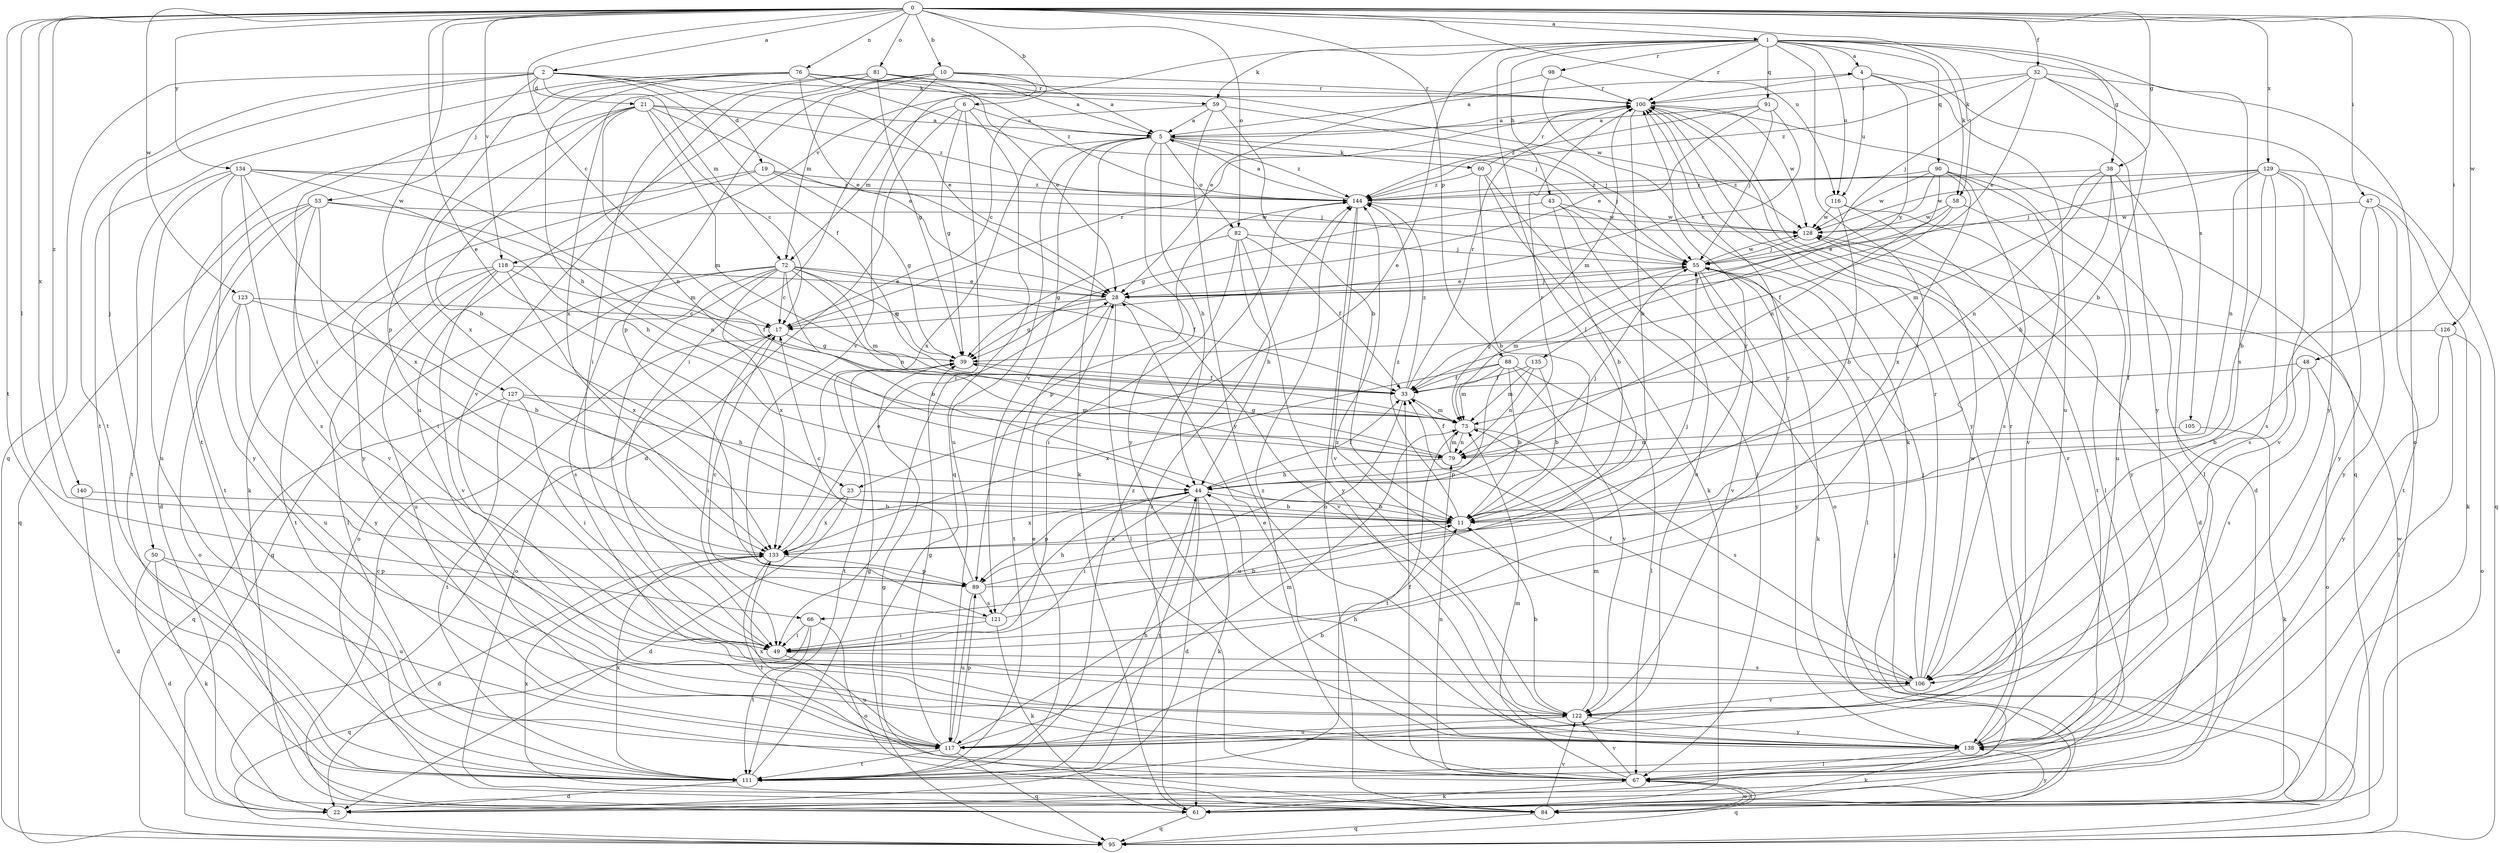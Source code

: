 strict digraph  {
0;
1;
2;
4;
5;
6;
10;
11;
17;
19;
21;
22;
23;
28;
32;
33;
38;
39;
43;
44;
47;
48;
49;
50;
53;
55;
58;
59;
60;
61;
66;
67;
72;
73;
76;
79;
81;
82;
84;
88;
89;
90;
91;
95;
98;
100;
105;
106;
111;
116;
117;
118;
121;
122;
123;
126;
127;
128;
129;
133;
134;
135;
138;
140;
144;
0 -> 1  [label=a];
0 -> 2  [label=a];
0 -> 6  [label=b];
0 -> 10  [label=b];
0 -> 17  [label=c];
0 -> 23  [label=e];
0 -> 32  [label=f];
0 -> 38  [label=g];
0 -> 47  [label=i];
0 -> 48  [label=i];
0 -> 58  [label=k];
0 -> 66  [label=l];
0 -> 76  [label=n];
0 -> 81  [label=o];
0 -> 82  [label=o];
0 -> 88  [label=p];
0 -> 111  [label=t];
0 -> 116  [label=u];
0 -> 118  [label=v];
0 -> 123  [label=w];
0 -> 126  [label=w];
0 -> 127  [label=w];
0 -> 129  [label=x];
0 -> 133  [label=x];
0 -> 134  [label=y];
0 -> 140  [label=z];
1 -> 4  [label=a];
1 -> 23  [label=e];
1 -> 38  [label=g];
1 -> 43  [label=h];
1 -> 49  [label=i];
1 -> 58  [label=k];
1 -> 59  [label=k];
1 -> 66  [label=l];
1 -> 90  [label=q];
1 -> 91  [label=q];
1 -> 98  [label=r];
1 -> 100  [label=r];
1 -> 105  [label=s];
1 -> 106  [label=s];
1 -> 116  [label=u];
1 -> 118  [label=v];
2 -> 19  [label=d];
2 -> 21  [label=d];
2 -> 28  [label=e];
2 -> 33  [label=f];
2 -> 50  [label=j];
2 -> 53  [label=j];
2 -> 59  [label=k];
2 -> 72  [label=m];
2 -> 95  [label=q];
2 -> 111  [label=t];
4 -> 100  [label=r];
4 -> 116  [label=u];
4 -> 117  [label=u];
4 -> 135  [label=y];
4 -> 138  [label=y];
5 -> 4  [label=a];
5 -> 44  [label=h];
5 -> 55  [label=j];
5 -> 60  [label=k];
5 -> 61  [label=k];
5 -> 82  [label=o];
5 -> 117  [label=u];
5 -> 121  [label=v];
5 -> 133  [label=x];
5 -> 138  [label=y];
5 -> 144  [label=z];
6 -> 5  [label=a];
6 -> 22  [label=d];
6 -> 39  [label=g];
6 -> 49  [label=i];
6 -> 72  [label=m];
6 -> 95  [label=q];
10 -> 5  [label=a];
10 -> 49  [label=i];
10 -> 72  [label=m];
10 -> 89  [label=p];
10 -> 100  [label=r];
10 -> 117  [label=u];
10 -> 121  [label=v];
11 -> 133  [label=x];
11 -> 144  [label=z];
17 -> 39  [label=g];
17 -> 49  [label=i];
17 -> 84  [label=o];
17 -> 100  [label=r];
19 -> 39  [label=g];
19 -> 55  [label=j];
19 -> 61  [label=k];
19 -> 138  [label=y];
19 -> 144  [label=z];
21 -> 5  [label=a];
21 -> 11  [label=b];
21 -> 17  [label=c];
21 -> 28  [label=e];
21 -> 73  [label=m];
21 -> 79  [label=n];
21 -> 111  [label=t];
21 -> 133  [label=x];
21 -> 144  [label=z];
22 -> 100  [label=r];
23 -> 11  [label=b];
23 -> 22  [label=d];
23 -> 133  [label=x];
28 -> 17  [label=c];
28 -> 39  [label=g];
28 -> 55  [label=j];
28 -> 67  [label=l];
28 -> 111  [label=t];
28 -> 122  [label=v];
32 -> 11  [label=b];
32 -> 28  [label=e];
32 -> 55  [label=j];
32 -> 84  [label=o];
32 -> 100  [label=r];
32 -> 138  [label=y];
32 -> 144  [label=z];
33 -> 73  [label=m];
33 -> 100  [label=r];
33 -> 117  [label=u];
33 -> 144  [label=z];
38 -> 44  [label=h];
38 -> 67  [label=l];
38 -> 73  [label=m];
38 -> 79  [label=n];
38 -> 117  [label=u];
38 -> 144  [label=z];
39 -> 33  [label=f];
39 -> 111  [label=t];
43 -> 11  [label=b];
43 -> 39  [label=g];
43 -> 84  [label=o];
43 -> 117  [label=u];
43 -> 128  [label=w];
44 -> 11  [label=b];
44 -> 22  [label=d];
44 -> 33  [label=f];
44 -> 49  [label=i];
44 -> 55  [label=j];
44 -> 61  [label=k];
44 -> 89  [label=p];
44 -> 100  [label=r];
44 -> 111  [label=t];
44 -> 133  [label=x];
47 -> 61  [label=k];
47 -> 106  [label=s];
47 -> 111  [label=t];
47 -> 128  [label=w];
47 -> 138  [label=y];
48 -> 11  [label=b];
48 -> 33  [label=f];
48 -> 84  [label=o];
48 -> 106  [label=s];
49 -> 100  [label=r];
49 -> 106  [label=s];
49 -> 117  [label=u];
50 -> 22  [label=d];
50 -> 61  [label=k];
50 -> 89  [label=p];
50 -> 117  [label=u];
53 -> 22  [label=d];
53 -> 49  [label=i];
53 -> 79  [label=n];
53 -> 95  [label=q];
53 -> 111  [label=t];
53 -> 122  [label=v];
53 -> 128  [label=w];
55 -> 28  [label=e];
55 -> 61  [label=k];
55 -> 67  [label=l];
55 -> 73  [label=m];
55 -> 122  [label=v];
55 -> 128  [label=w];
55 -> 138  [label=y];
58 -> 28  [label=e];
58 -> 33  [label=f];
58 -> 128  [label=w];
58 -> 138  [label=y];
59 -> 5  [label=a];
59 -> 11  [label=b];
59 -> 17  [label=c];
59 -> 55  [label=j];
59 -> 138  [label=y];
60 -> 11  [label=b];
60 -> 61  [label=k];
60 -> 67  [label=l];
60 -> 100  [label=r];
60 -> 144  [label=z];
61 -> 17  [label=c];
61 -> 95  [label=q];
61 -> 144  [label=z];
66 -> 49  [label=i];
66 -> 84  [label=o];
66 -> 95  [label=q];
66 -> 111  [label=t];
67 -> 33  [label=f];
67 -> 61  [label=k];
67 -> 73  [label=m];
67 -> 79  [label=n];
67 -> 84  [label=o];
67 -> 95  [label=q];
67 -> 122  [label=v];
67 -> 144  [label=z];
72 -> 11  [label=b];
72 -> 17  [label=c];
72 -> 28  [label=e];
72 -> 33  [label=f];
72 -> 39  [label=g];
72 -> 49  [label=i];
72 -> 73  [label=m];
72 -> 79  [label=n];
72 -> 84  [label=o];
72 -> 95  [label=q];
72 -> 106  [label=s];
72 -> 133  [label=x];
73 -> 79  [label=n];
73 -> 106  [label=s];
73 -> 111  [label=t];
76 -> 28  [label=e];
76 -> 44  [label=h];
76 -> 49  [label=i];
76 -> 55  [label=j];
76 -> 89  [label=p];
76 -> 100  [label=r];
76 -> 111  [label=t];
76 -> 128  [label=w];
76 -> 144  [label=z];
79 -> 33  [label=f];
79 -> 39  [label=g];
79 -> 44  [label=h];
79 -> 73  [label=m];
81 -> 5  [label=a];
81 -> 28  [label=e];
81 -> 39  [label=g];
81 -> 49  [label=i];
81 -> 100  [label=r];
81 -> 122  [label=v];
81 -> 133  [label=x];
82 -> 33  [label=f];
82 -> 39  [label=g];
82 -> 44  [label=h];
82 -> 49  [label=i];
82 -> 55  [label=j];
82 -> 138  [label=y];
84 -> 39  [label=g];
84 -> 67  [label=l];
84 -> 95  [label=q];
84 -> 122  [label=v];
84 -> 133  [label=x];
84 -> 138  [label=y];
88 -> 11  [label=b];
88 -> 33  [label=f];
88 -> 67  [label=l];
88 -> 73  [label=m];
88 -> 89  [label=p];
88 -> 122  [label=v];
88 -> 133  [label=x];
89 -> 17  [label=c];
89 -> 55  [label=j];
89 -> 100  [label=r];
89 -> 117  [label=u];
89 -> 121  [label=s];
90 -> 22  [label=d];
90 -> 33  [label=f];
90 -> 79  [label=n];
90 -> 106  [label=s];
90 -> 122  [label=v];
90 -> 128  [label=w];
90 -> 133  [label=x];
90 -> 144  [label=z];
91 -> 5  [label=a];
91 -> 17  [label=c];
91 -> 28  [label=e];
91 -> 55  [label=j];
91 -> 144  [label=z];
95 -> 55  [label=j];
95 -> 128  [label=w];
98 -> 28  [label=e];
98 -> 61  [label=k];
98 -> 100  [label=r];
100 -> 5  [label=a];
100 -> 11  [label=b];
100 -> 73  [label=m];
100 -> 95  [label=q];
100 -> 128  [label=w];
100 -> 138  [label=y];
105 -> 61  [label=k];
105 -> 79  [label=n];
106 -> 33  [label=f];
106 -> 55  [label=j];
106 -> 100  [label=r];
106 -> 122  [label=v];
106 -> 128  [label=w];
106 -> 144  [label=z];
111 -> 22  [label=d];
111 -> 28  [label=e];
111 -> 39  [label=g];
111 -> 44  [label=h];
111 -> 133  [label=x];
111 -> 144  [label=z];
116 -> 11  [label=b];
116 -> 67  [label=l];
116 -> 111  [label=t];
116 -> 128  [label=w];
117 -> 11  [label=b];
117 -> 39  [label=g];
117 -> 73  [label=m];
117 -> 89  [label=p];
117 -> 95  [label=q];
117 -> 111  [label=t];
117 -> 133  [label=x];
118 -> 28  [label=e];
118 -> 33  [label=f];
118 -> 67  [label=l];
118 -> 111  [label=t];
118 -> 117  [label=u];
118 -> 122  [label=v];
118 -> 133  [label=x];
121 -> 11  [label=b];
121 -> 17  [label=c];
121 -> 44  [label=h];
121 -> 49  [label=i];
121 -> 61  [label=k];
122 -> 11  [label=b];
122 -> 73  [label=m];
122 -> 117  [label=u];
122 -> 138  [label=y];
123 -> 11  [label=b];
123 -> 17  [label=c];
123 -> 84  [label=o];
123 -> 117  [label=u];
123 -> 138  [label=y];
126 -> 39  [label=g];
126 -> 67  [label=l];
126 -> 84  [label=o];
126 -> 138  [label=y];
127 -> 44  [label=h];
127 -> 49  [label=i];
127 -> 73  [label=m];
127 -> 95  [label=q];
127 -> 111  [label=t];
128 -> 22  [label=d];
128 -> 55  [label=j];
129 -> 11  [label=b];
129 -> 55  [label=j];
129 -> 79  [label=n];
129 -> 95  [label=q];
129 -> 106  [label=s];
129 -> 122  [label=v];
129 -> 128  [label=w];
129 -> 138  [label=y];
129 -> 144  [label=z];
133 -> 22  [label=d];
133 -> 28  [label=e];
133 -> 67  [label=l];
133 -> 89  [label=p];
134 -> 44  [label=h];
134 -> 73  [label=m];
134 -> 106  [label=s];
134 -> 111  [label=t];
134 -> 117  [label=u];
134 -> 133  [label=x];
134 -> 138  [label=y];
134 -> 144  [label=z];
135 -> 11  [label=b];
135 -> 33  [label=f];
135 -> 73  [label=m];
135 -> 79  [label=n];
138 -> 28  [label=e];
138 -> 44  [label=h];
138 -> 61  [label=k];
138 -> 67  [label=l];
138 -> 100  [label=r];
140 -> 11  [label=b];
140 -> 22  [label=d];
144 -> 5  [label=a];
144 -> 84  [label=o];
144 -> 89  [label=p];
144 -> 122  [label=v];
144 -> 128  [label=w];
}
